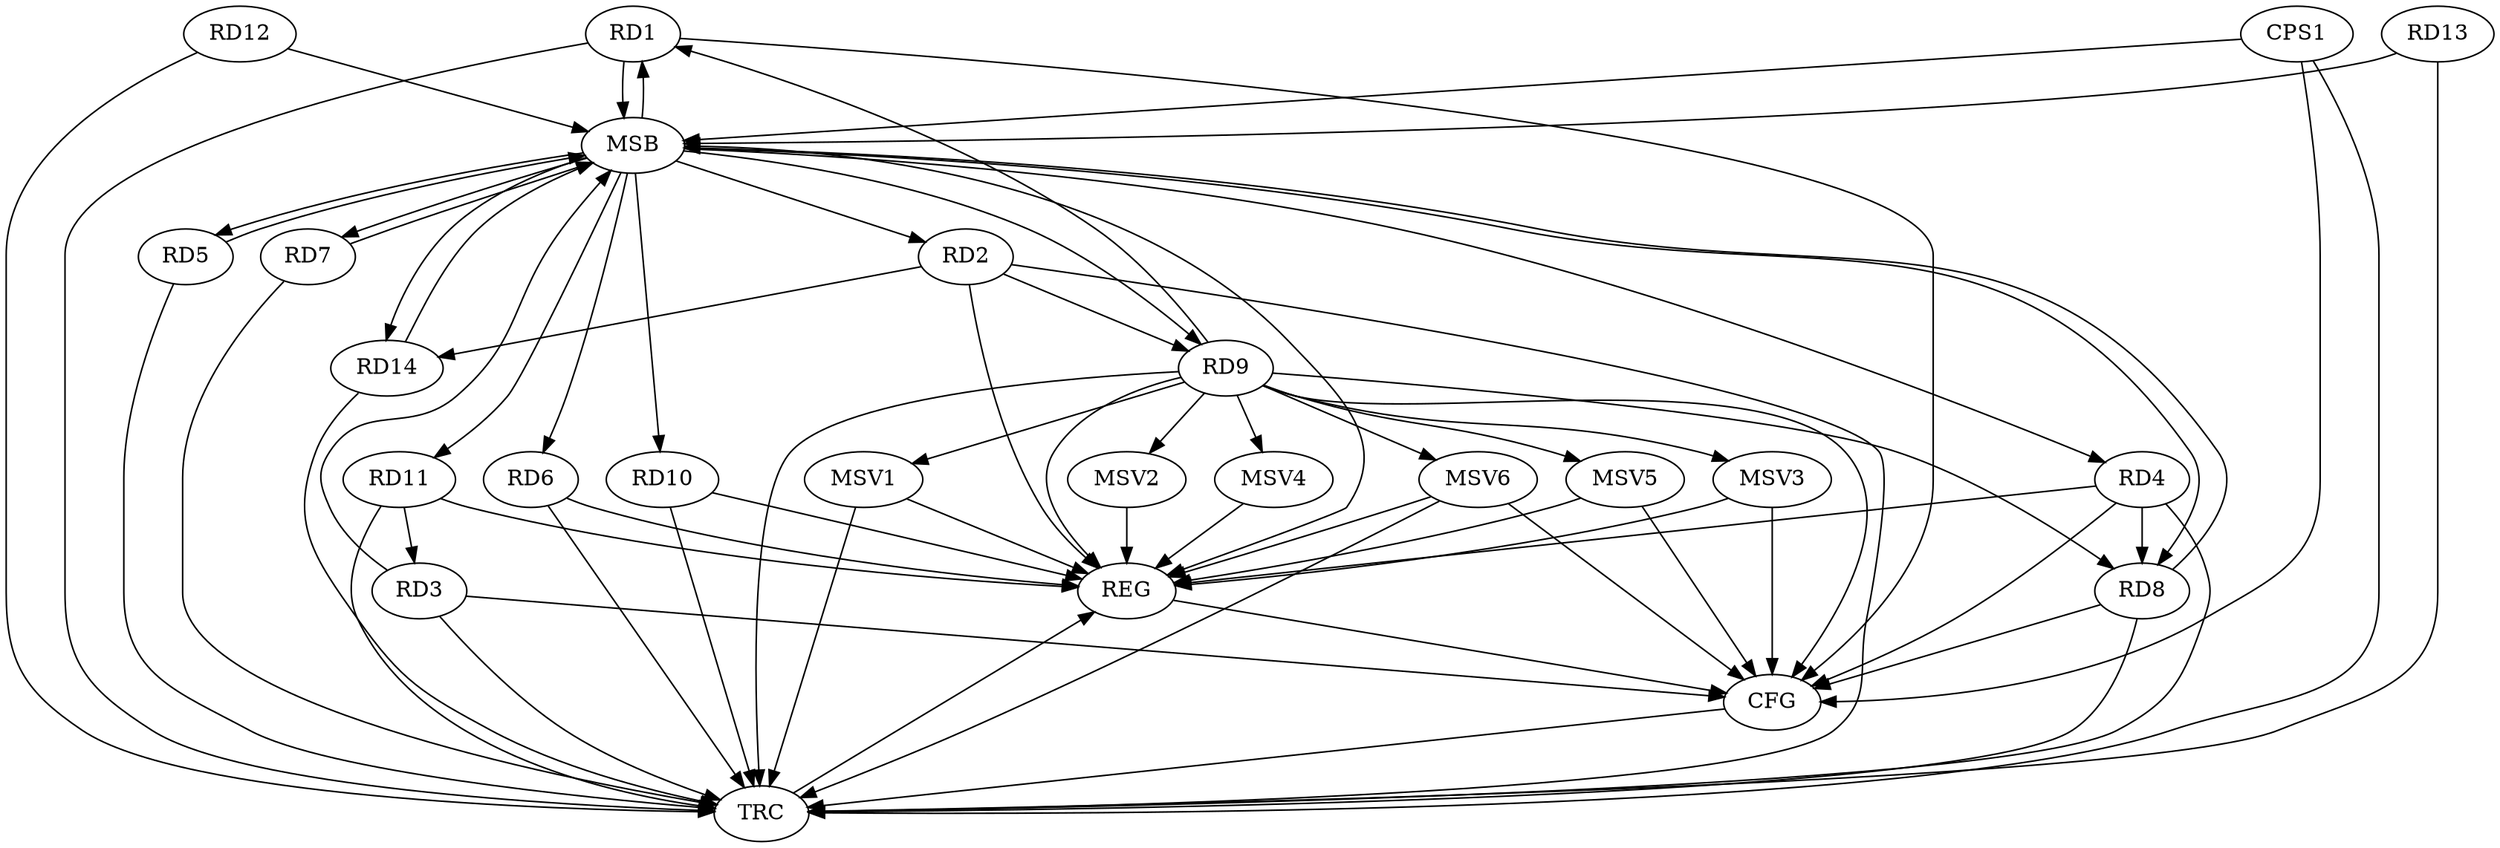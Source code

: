 strict digraph G {
  RD1 [ label="RD1" ];
  RD2 [ label="RD2" ];
  RD3 [ label="RD3" ];
  RD4 [ label="RD4" ];
  RD5 [ label="RD5" ];
  RD6 [ label="RD6" ];
  RD7 [ label="RD7" ];
  RD8 [ label="RD8" ];
  RD9 [ label="RD9" ];
  RD10 [ label="RD10" ];
  RD11 [ label="RD11" ];
  RD12 [ label="RD12" ];
  RD13 [ label="RD13" ];
  RD14 [ label="RD14" ];
  CPS1 [ label="CPS1" ];
  REG [ label="REG" ];
  MSB [ label="MSB" ];
  CFG [ label="CFG" ];
  TRC [ label="TRC" ];
  MSV1 [ label="MSV1" ];
  MSV2 [ label="MSV2" ];
  MSV3 [ label="MSV3" ];
  MSV4 [ label="MSV4" ];
  MSV5 [ label="MSV5" ];
  MSV6 [ label="MSV6" ];
  RD9 -> RD1;
  RD2 -> RD9;
  RD2 -> RD14;
  RD11 -> RD3;
  RD4 -> RD8;
  RD9 -> RD8;
  RD2 -> REG;
  RD4 -> REG;
  RD6 -> REG;
  RD9 -> REG;
  RD10 -> REG;
  RD11 -> REG;
  RD1 -> MSB;
  MSB -> REG;
  RD3 -> MSB;
  MSB -> RD1;
  MSB -> RD5;
  MSB -> RD6;
  RD5 -> MSB;
  MSB -> RD9;
  RD7 -> MSB;
  MSB -> RD14;
  RD8 -> MSB;
  MSB -> RD4;
  MSB -> RD11;
  RD12 -> MSB;
  MSB -> RD2;
  RD13 -> MSB;
  MSB -> RD8;
  RD14 -> MSB;
  MSB -> RD7;
  CPS1 -> MSB;
  MSB -> RD10;
  CPS1 -> CFG;
  RD4 -> CFG;
  RD9 -> CFG;
  RD1 -> CFG;
  RD3 -> CFG;
  RD8 -> CFG;
  REG -> CFG;
  RD1 -> TRC;
  RD2 -> TRC;
  RD3 -> TRC;
  RD4 -> TRC;
  RD5 -> TRC;
  RD6 -> TRC;
  RD7 -> TRC;
  RD8 -> TRC;
  RD9 -> TRC;
  RD10 -> TRC;
  RD11 -> TRC;
  RD12 -> TRC;
  RD13 -> TRC;
  RD14 -> TRC;
  CPS1 -> TRC;
  CFG -> TRC;
  TRC -> REG;
  RD9 -> MSV1;
  MSV1 -> REG;
  MSV1 -> TRC;
  RD9 -> MSV2;
  RD9 -> MSV3;
  MSV2 -> REG;
  MSV3 -> REG;
  MSV3 -> CFG;
  RD9 -> MSV4;
  RD9 -> MSV5;
  MSV4 -> REG;
  MSV5 -> REG;
  MSV5 -> CFG;
  RD9 -> MSV6;
  MSV6 -> REG;
  MSV6 -> TRC;
  MSV6 -> CFG;
}
